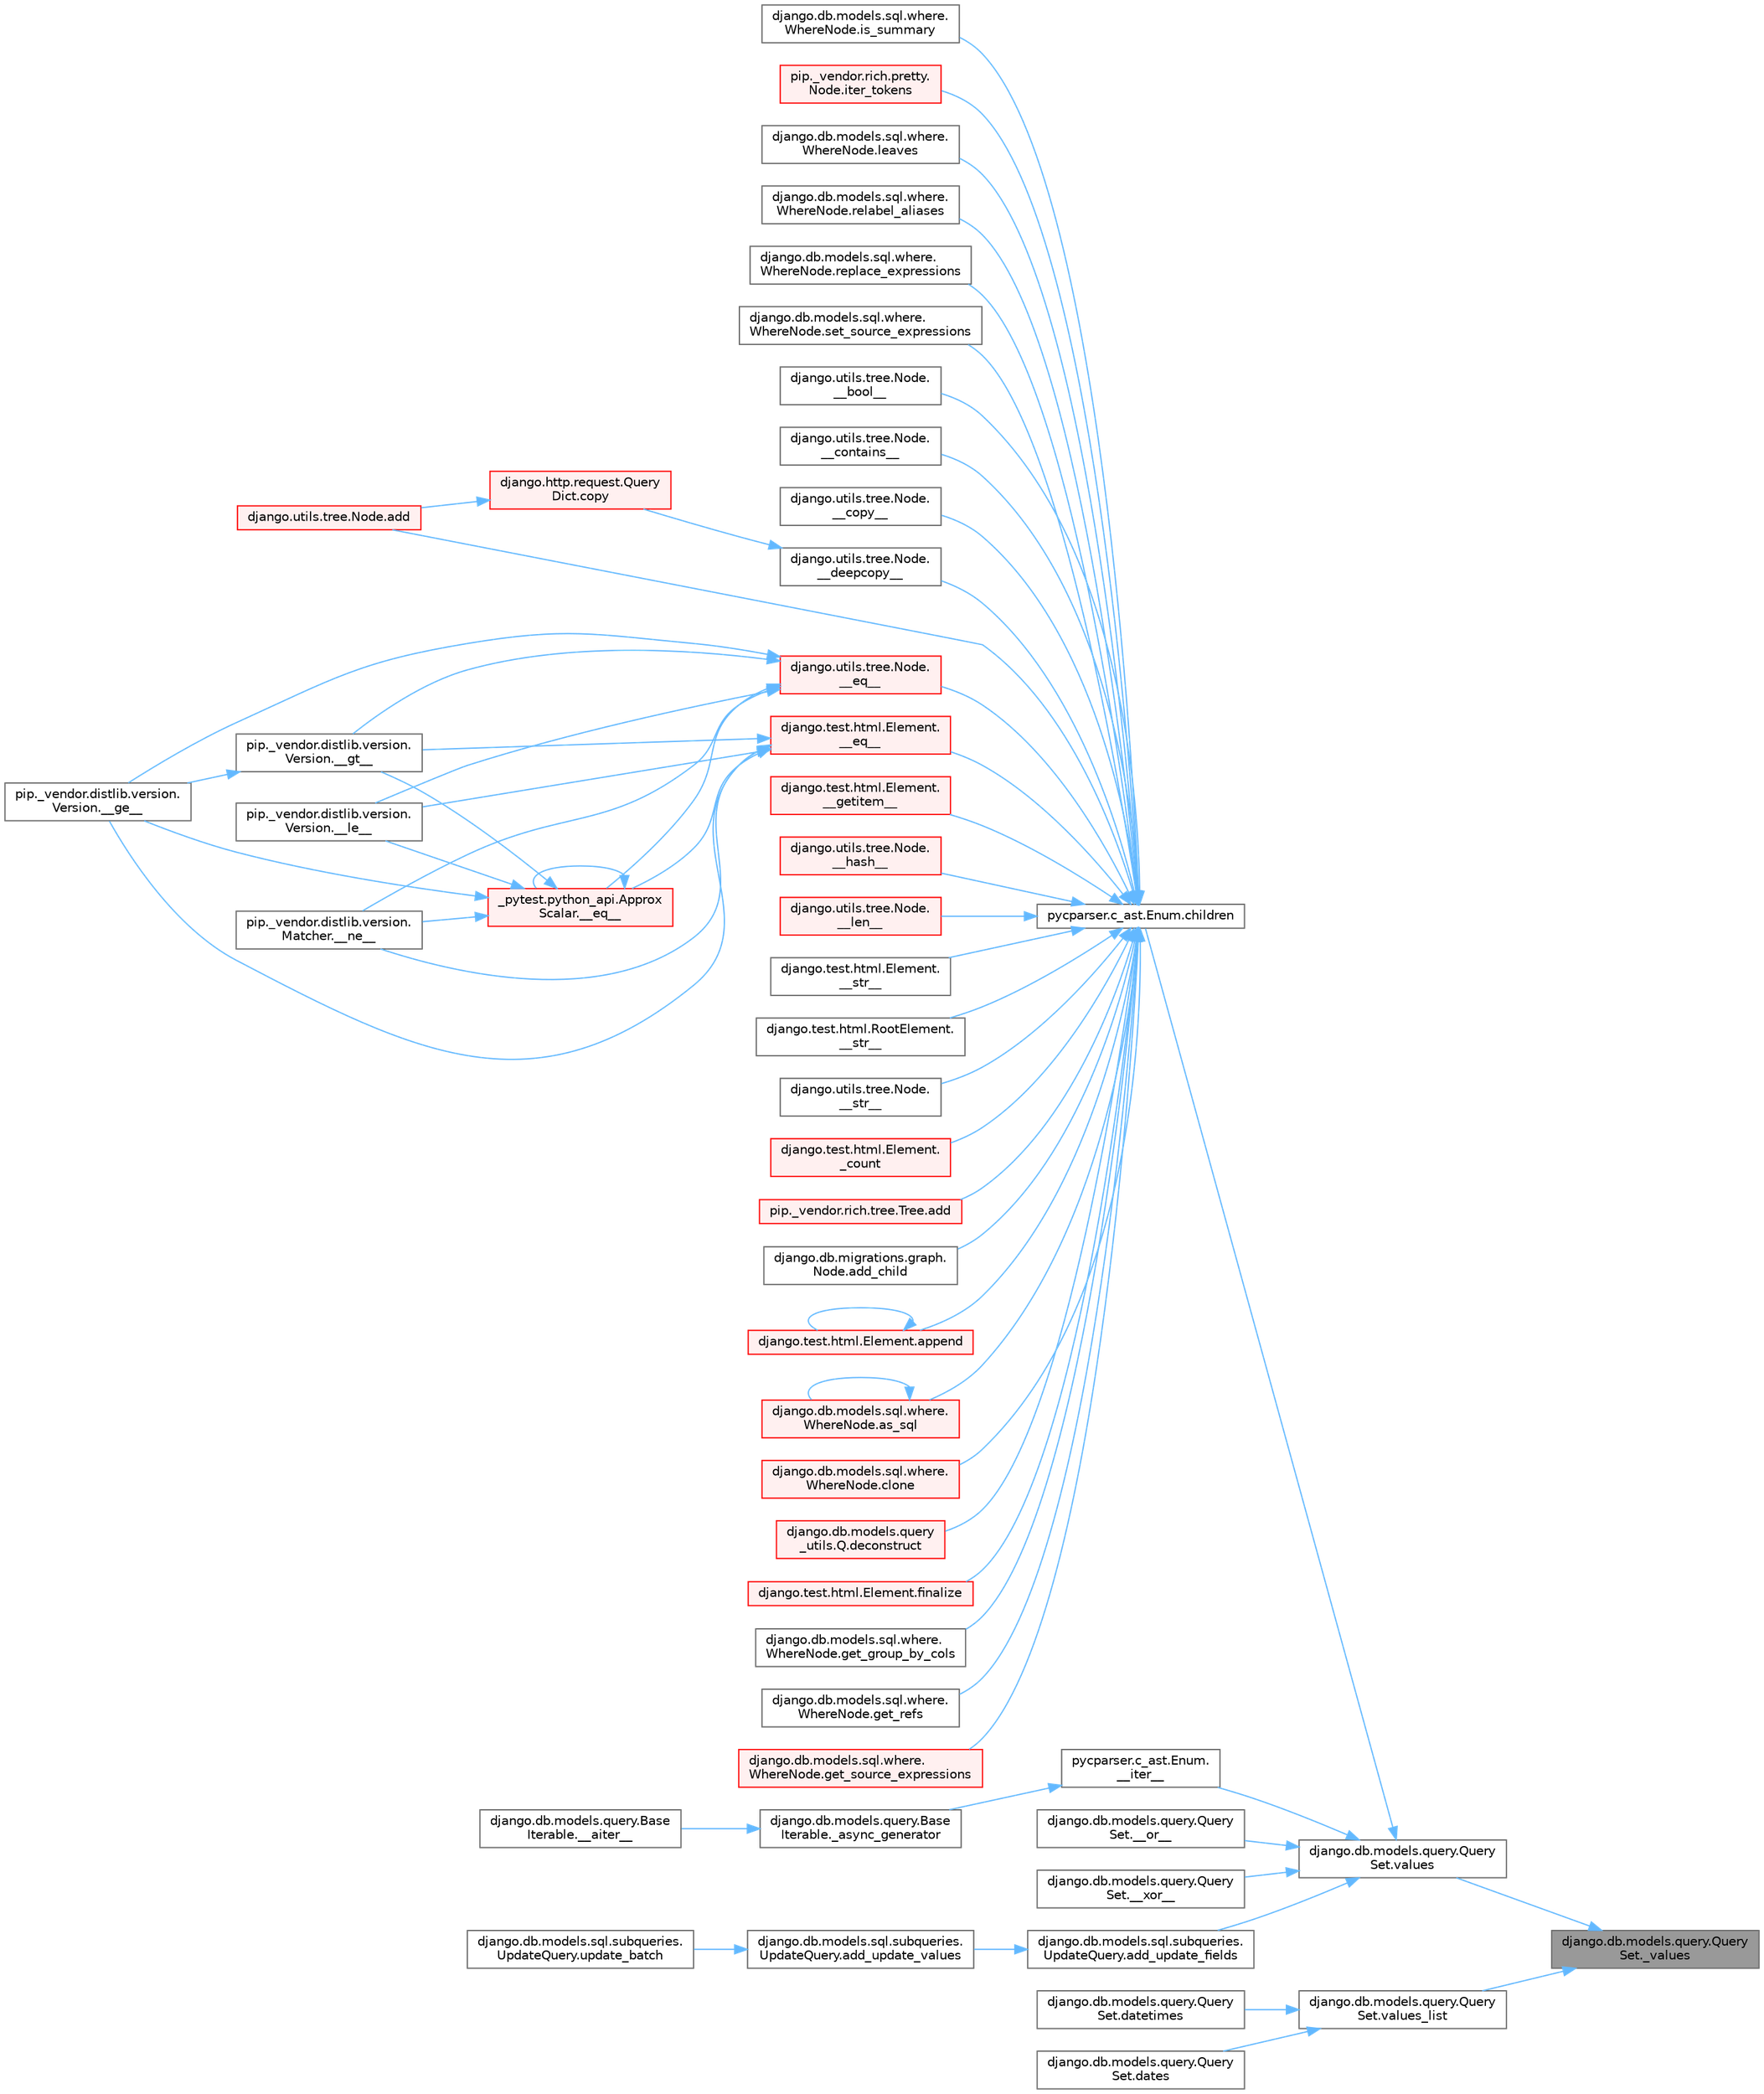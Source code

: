 digraph "django.db.models.query.QuerySet._values"
{
 // LATEX_PDF_SIZE
  bgcolor="transparent";
  edge [fontname=Helvetica,fontsize=10,labelfontname=Helvetica,labelfontsize=10];
  node [fontname=Helvetica,fontsize=10,shape=box,height=0.2,width=0.4];
  rankdir="RL";
  Node1 [id="Node000001",label="django.db.models.query.Query\lSet._values",height=0.2,width=0.4,color="gray40", fillcolor="grey60", style="filled", fontcolor="black",tooltip=" "];
  Node1 -> Node2 [id="edge1_Node000001_Node000002",dir="back",color="steelblue1",style="solid",tooltip=" "];
  Node2 [id="Node000002",label="django.db.models.query.Query\lSet.values",height=0.2,width=0.4,color="grey40", fillcolor="white", style="filled",URL="$classdjango_1_1db_1_1models_1_1query_1_1_query_set.html#ad2ff772fc7e4a33d591db1b420c13f7e",tooltip=" "];
  Node2 -> Node3 [id="edge2_Node000002_Node000003",dir="back",color="steelblue1",style="solid",tooltip=" "];
  Node3 [id="Node000003",label="pycparser.c_ast.Enum.\l__iter__",height=0.2,width=0.4,color="grey40", fillcolor="white", style="filled",URL="$classpycparser_1_1c__ast_1_1_enum.html#ac208d6d9ff80e95c0fba7582b9a8c73c",tooltip=" "];
  Node3 -> Node4 [id="edge3_Node000003_Node000004",dir="back",color="steelblue1",style="solid",tooltip=" "];
  Node4 [id="Node000004",label="django.db.models.query.Base\lIterable._async_generator",height=0.2,width=0.4,color="grey40", fillcolor="white", style="filled",URL="$classdjango_1_1db_1_1models_1_1query_1_1_base_iterable.html#a3ecc2267976bc6628d1fe84d78355144",tooltip=" "];
  Node4 -> Node5 [id="edge4_Node000004_Node000005",dir="back",color="steelblue1",style="solid",tooltip=" "];
  Node5 [id="Node000005",label="django.db.models.query.Base\lIterable.__aiter__",height=0.2,width=0.4,color="grey40", fillcolor="white", style="filled",URL="$classdjango_1_1db_1_1models_1_1query_1_1_base_iterable.html#a43cb23849277ca87b702f8431492e8d9",tooltip=" "];
  Node2 -> Node6 [id="edge5_Node000002_Node000006",dir="back",color="steelblue1",style="solid",tooltip=" "];
  Node6 [id="Node000006",label="django.db.models.query.Query\lSet.__or__",height=0.2,width=0.4,color="grey40", fillcolor="white", style="filled",URL="$classdjango_1_1db_1_1models_1_1query_1_1_query_set.html#a18f4b3ceae0b656cb63b0d6e1183b9f5",tooltip=" "];
  Node2 -> Node7 [id="edge6_Node000002_Node000007",dir="back",color="steelblue1",style="solid",tooltip=" "];
  Node7 [id="Node000007",label="django.db.models.query.Query\lSet.__xor__",height=0.2,width=0.4,color="grey40", fillcolor="white", style="filled",URL="$classdjango_1_1db_1_1models_1_1query_1_1_query_set.html#a47723ace6e8fca37b47a2e6583a9ad1d",tooltip=" "];
  Node2 -> Node8 [id="edge7_Node000002_Node000008",dir="back",color="steelblue1",style="solid",tooltip=" "];
  Node8 [id="Node000008",label="django.db.models.sql.subqueries.\lUpdateQuery.add_update_fields",height=0.2,width=0.4,color="grey40", fillcolor="white", style="filled",URL="$classdjango_1_1db_1_1models_1_1sql_1_1subqueries_1_1_update_query.html#a80740a116ccc43f8985298259c5259c1",tooltip=" "];
  Node8 -> Node9 [id="edge8_Node000008_Node000009",dir="back",color="steelblue1",style="solid",tooltip=" "];
  Node9 [id="Node000009",label="django.db.models.sql.subqueries.\lUpdateQuery.add_update_values",height=0.2,width=0.4,color="grey40", fillcolor="white", style="filled",URL="$classdjango_1_1db_1_1models_1_1sql_1_1subqueries_1_1_update_query.html#a0992616d5b72530a28e2653a479ea980",tooltip=" "];
  Node9 -> Node10 [id="edge9_Node000009_Node000010",dir="back",color="steelblue1",style="solid",tooltip=" "];
  Node10 [id="Node000010",label="django.db.models.sql.subqueries.\lUpdateQuery.update_batch",height=0.2,width=0.4,color="grey40", fillcolor="white", style="filled",URL="$classdjango_1_1db_1_1models_1_1sql_1_1subqueries_1_1_update_query.html#a6a4bc271988ec3153c86d7f112f6244c",tooltip=" "];
  Node2 -> Node11 [id="edge10_Node000002_Node000011",dir="back",color="steelblue1",style="solid",tooltip=" "];
  Node11 [id="Node000011",label="pycparser.c_ast.Enum.children",height=0.2,width=0.4,color="grey40", fillcolor="white", style="filled",URL="$classpycparser_1_1c__ast_1_1_enum.html#a7a63e81ed8ae813ea8db365d05a67649",tooltip=" "];
  Node11 -> Node12 [id="edge11_Node000011_Node000012",dir="back",color="steelblue1",style="solid",tooltip=" "];
  Node12 [id="Node000012",label="django.utils.tree.Node.\l__bool__",height=0.2,width=0.4,color="grey40", fillcolor="white", style="filled",URL="$classdjango_1_1utils_1_1tree_1_1_node.html#a70a56e9492f929d850eebc44de75e25c",tooltip=" "];
  Node11 -> Node13 [id="edge12_Node000011_Node000013",dir="back",color="steelblue1",style="solid",tooltip=" "];
  Node13 [id="Node000013",label="django.utils.tree.Node.\l__contains__",height=0.2,width=0.4,color="grey40", fillcolor="white", style="filled",URL="$classdjango_1_1utils_1_1tree_1_1_node.html#ab55c47b46f14e5fde108b1c3cf95d93a",tooltip=" "];
  Node11 -> Node14 [id="edge13_Node000011_Node000014",dir="back",color="steelblue1",style="solid",tooltip=" "];
  Node14 [id="Node000014",label="django.utils.tree.Node.\l__copy__",height=0.2,width=0.4,color="grey40", fillcolor="white", style="filled",URL="$classdjango_1_1utils_1_1tree_1_1_node.html#abae878f6b4500b8b241c23d8fac46e63",tooltip=" "];
  Node11 -> Node15 [id="edge14_Node000011_Node000015",dir="back",color="steelblue1",style="solid",tooltip=" "];
  Node15 [id="Node000015",label="django.utils.tree.Node.\l__deepcopy__",height=0.2,width=0.4,color="grey40", fillcolor="white", style="filled",URL="$classdjango_1_1utils_1_1tree_1_1_node.html#a38840c46ded3963808edbeec90765d6b",tooltip=" "];
  Node15 -> Node16 [id="edge15_Node000015_Node000016",dir="back",color="steelblue1",style="solid",tooltip=" "];
  Node16 [id="Node000016",label="django.http.request.Query\lDict.copy",height=0.2,width=0.4,color="red", fillcolor="#FFF0F0", style="filled",URL="$classdjango_1_1http_1_1request_1_1_query_dict.html#ada9e4956e62868c5587b9ffde7b358b5",tooltip=" "];
  Node16 -> Node175 [id="edge16_Node000016_Node000175",dir="back",color="steelblue1",style="solid",tooltip=" "];
  Node175 [id="Node000175",label="django.utils.tree.Node.add",height=0.2,width=0.4,color="red", fillcolor="#FFF0F0", style="filled",URL="$classdjango_1_1utils_1_1tree_1_1_node.html#a2c883d105b5c9cfd32bff72c7469f18c",tooltip=" "];
  Node11 -> Node969 [id="edge17_Node000011_Node000969",dir="back",color="steelblue1",style="solid",tooltip=" "];
  Node969 [id="Node000969",label="django.test.html.Element.\l__eq__",height=0.2,width=0.4,color="red", fillcolor="#FFF0F0", style="filled",URL="$classdjango_1_1test_1_1html_1_1_element.html#a287e83f2ae4a6f13b9e00d7b70ee5d47",tooltip=" "];
  Node969 -> Node89 [id="edge18_Node000969_Node000089",dir="back",color="steelblue1",style="solid",tooltip=" "];
  Node89 [id="Node000089",label="_pytest.python_api.Approx\lScalar.__eq__",height=0.2,width=0.4,color="red", fillcolor="#FFF0F0", style="filled",URL="$class__pytest_1_1python__api_1_1_approx_scalar.html#af4601ee4ca7409927f88c83ebfc3d923",tooltip=" "];
  Node89 -> Node89 [id="edge19_Node000089_Node000089",dir="back",color="steelblue1",style="solid",tooltip=" "];
  Node89 -> Node90 [id="edge20_Node000089_Node000090",dir="back",color="steelblue1",style="solid",tooltip=" "];
  Node90 [id="Node000090",label="pip._vendor.distlib.version.\lVersion.__ge__",height=0.2,width=0.4,color="grey40", fillcolor="white", style="filled",URL="$classpip_1_1__vendor_1_1distlib_1_1version_1_1_version.html#aa6b7b889cebc687ddb5ed9040d01b1ec",tooltip=" "];
  Node89 -> Node91 [id="edge21_Node000089_Node000091",dir="back",color="steelblue1",style="solid",tooltip=" "];
  Node91 [id="Node000091",label="pip._vendor.distlib.version.\lVersion.__gt__",height=0.2,width=0.4,color="grey40", fillcolor="white", style="filled",URL="$classpip_1_1__vendor_1_1distlib_1_1version_1_1_version.html#a51cf0c8da1bb6829173ff6861b10cb5f",tooltip=" "];
  Node91 -> Node90 [id="edge22_Node000091_Node000090",dir="back",color="steelblue1",style="solid",tooltip=" "];
  Node89 -> Node92 [id="edge23_Node000089_Node000092",dir="back",color="steelblue1",style="solid",tooltip=" "];
  Node92 [id="Node000092",label="pip._vendor.distlib.version.\lVersion.__le__",height=0.2,width=0.4,color="grey40", fillcolor="white", style="filled",URL="$classpip_1_1__vendor_1_1distlib_1_1version_1_1_version.html#ae5e2c5d9b76377e286fcf92a382cbb8b",tooltip=" "];
  Node89 -> Node93 [id="edge24_Node000089_Node000093",dir="back",color="steelblue1",style="solid",tooltip=" "];
  Node93 [id="Node000093",label="pip._vendor.distlib.version.\lMatcher.__ne__",height=0.2,width=0.4,color="grey40", fillcolor="white", style="filled",URL="$classpip_1_1__vendor_1_1distlib_1_1version_1_1_matcher.html#a24f8f8a4686bff3018fee5d22f4e02f1",tooltip=" "];
  Node969 -> Node90 [id="edge25_Node000969_Node000090",dir="back",color="steelblue1",style="solid",tooltip=" "];
  Node969 -> Node91 [id="edge26_Node000969_Node000091",dir="back",color="steelblue1",style="solid",tooltip=" "];
  Node969 -> Node92 [id="edge27_Node000969_Node000092",dir="back",color="steelblue1",style="solid",tooltip=" "];
  Node969 -> Node93 [id="edge28_Node000969_Node000093",dir="back",color="steelblue1",style="solid",tooltip=" "];
  Node11 -> Node1198 [id="edge29_Node000011_Node001198",dir="back",color="steelblue1",style="solid",tooltip=" "];
  Node1198 [id="Node001198",label="django.utils.tree.Node.\l__eq__",height=0.2,width=0.4,color="red", fillcolor="#FFF0F0", style="filled",URL="$classdjango_1_1utils_1_1tree_1_1_node.html#a0004316d098c61c046aef21dece2cce8",tooltip=" "];
  Node1198 -> Node89 [id="edge30_Node001198_Node000089",dir="back",color="steelblue1",style="solid",tooltip=" "];
  Node1198 -> Node90 [id="edge31_Node001198_Node000090",dir="back",color="steelblue1",style="solid",tooltip=" "];
  Node1198 -> Node91 [id="edge32_Node001198_Node000091",dir="back",color="steelblue1",style="solid",tooltip=" "];
  Node1198 -> Node92 [id="edge33_Node001198_Node000092",dir="back",color="steelblue1",style="solid",tooltip=" "];
  Node1198 -> Node93 [id="edge34_Node001198_Node000093",dir="back",color="steelblue1",style="solid",tooltip=" "];
  Node11 -> Node1199 [id="edge35_Node000011_Node001199",dir="back",color="steelblue1",style="solid",tooltip=" "];
  Node1199 [id="Node001199",label="django.test.html.Element.\l__getitem__",height=0.2,width=0.4,color="red", fillcolor="#FFF0F0", style="filled",URL="$classdjango_1_1test_1_1html_1_1_element.html#a50df5974a8fa0b0bdc93fdbeb2db7a49",tooltip=" "];
  Node11 -> Node1200 [id="edge36_Node000011_Node001200",dir="back",color="steelblue1",style="solid",tooltip=" "];
  Node1200 [id="Node001200",label="django.utils.tree.Node.\l__hash__",height=0.2,width=0.4,color="red", fillcolor="#FFF0F0", style="filled",URL="$classdjango_1_1utils_1_1tree_1_1_node.html#ad90478bdeb4e4284385a20cb629f5b9c",tooltip=" "];
  Node11 -> Node1201 [id="edge37_Node000011_Node001201",dir="back",color="steelblue1",style="solid",tooltip=" "];
  Node1201 [id="Node001201",label="django.utils.tree.Node.\l__len__",height=0.2,width=0.4,color="red", fillcolor="#FFF0F0", style="filled",URL="$classdjango_1_1utils_1_1tree_1_1_node.html#adfb069350f968cc822337df8dd3972cd",tooltip=" "];
  Node11 -> Node1025 [id="edge38_Node000011_Node001025",dir="back",color="steelblue1",style="solid",tooltip=" "];
  Node1025 [id="Node001025",label="django.test.html.Element.\l__str__",height=0.2,width=0.4,color="grey40", fillcolor="white", style="filled",URL="$classdjango_1_1test_1_1html_1_1_element.html#a64d65b77132b5ae721ff0862e0440d38",tooltip=" "];
  Node11 -> Node1202 [id="edge39_Node000011_Node001202",dir="back",color="steelblue1",style="solid",tooltip=" "];
  Node1202 [id="Node001202",label="django.test.html.RootElement.\l__str__",height=0.2,width=0.4,color="grey40", fillcolor="white", style="filled",URL="$classdjango_1_1test_1_1html_1_1_root_element.html#a0a23f27acaaafe4eec2628245fbfd399",tooltip=" "];
  Node11 -> Node1203 [id="edge40_Node000011_Node001203",dir="back",color="steelblue1",style="solid",tooltip=" "];
  Node1203 [id="Node001203",label="django.utils.tree.Node.\l__str__",height=0.2,width=0.4,color="grey40", fillcolor="white", style="filled",URL="$classdjango_1_1utils_1_1tree_1_1_node.html#af5edff9bf0b3238652c57425e2eda469",tooltip=" "];
  Node11 -> Node1204 [id="edge41_Node000011_Node001204",dir="back",color="steelblue1",style="solid",tooltip=" "];
  Node1204 [id="Node001204",label="django.test.html.Element.\l_count",height=0.2,width=0.4,color="red", fillcolor="#FFF0F0", style="filled",URL="$classdjango_1_1test_1_1html_1_1_element.html#a41931b250e40c64a492d92a08ecda738",tooltip=" "];
  Node11 -> Node175 [id="edge42_Node000011_Node000175",dir="back",color="steelblue1",style="solid",tooltip=" "];
  Node11 -> Node1220 [id="edge43_Node000011_Node001220",dir="back",color="steelblue1",style="solid",tooltip=" "];
  Node1220 [id="Node001220",label="pip._vendor.rich.tree.Tree.add",height=0.2,width=0.4,color="red", fillcolor="#FFF0F0", style="filled",URL="$classpip_1_1__vendor_1_1rich_1_1tree_1_1_tree.html#a0ce550864757b1ee2756237b6e754aae",tooltip=" "];
  Node11 -> Node1221 [id="edge44_Node000011_Node001221",dir="back",color="steelblue1",style="solid",tooltip=" "];
  Node1221 [id="Node001221",label="django.db.migrations.graph.\lNode.add_child",height=0.2,width=0.4,color="grey40", fillcolor="white", style="filled",URL="$classdjango_1_1db_1_1migrations_1_1graph_1_1_node.html#ab19fb2c4c58dbfa6d5223c59d5cad529",tooltip=" "];
  Node11 -> Node1222 [id="edge45_Node000011_Node001222",dir="back",color="steelblue1",style="solid",tooltip=" "];
  Node1222 [id="Node001222",label="django.test.html.Element.append",height=0.2,width=0.4,color="red", fillcolor="#FFF0F0", style="filled",URL="$classdjango_1_1test_1_1html_1_1_element.html#a777b8a687c36ca1eae49eabec1963e0c",tooltip=" "];
  Node1222 -> Node1222 [id="edge46_Node001222_Node001222",dir="back",color="steelblue1",style="solid",tooltip=" "];
  Node11 -> Node1223 [id="edge47_Node000011_Node001223",dir="back",color="steelblue1",style="solid",tooltip=" "];
  Node1223 [id="Node001223",label="django.db.models.sql.where.\lWhereNode.as_sql",height=0.2,width=0.4,color="red", fillcolor="#FFF0F0", style="filled",URL="$classdjango_1_1db_1_1models_1_1sql_1_1where_1_1_where_node.html#aea3cf4a913c71f0c181e6e81b819b590",tooltip=" "];
  Node1223 -> Node1223 [id="edge48_Node001223_Node001223",dir="back",color="steelblue1",style="solid",tooltip=" "];
  Node11 -> Node308 [id="edge49_Node000011_Node000308",dir="back",color="steelblue1",style="solid",tooltip=" "];
  Node308 [id="Node000308",label="django.db.models.sql.where.\lWhereNode.clone",height=0.2,width=0.4,color="red", fillcolor="#FFF0F0", style="filled",URL="$classdjango_1_1db_1_1models_1_1sql_1_1where_1_1_where_node.html#a0faff63950b774ce4ad391ea1f6b6d2c",tooltip=" "];
  Node11 -> Node1224 [id="edge50_Node000011_Node001224",dir="back",color="steelblue1",style="solid",tooltip=" "];
  Node1224 [id="Node001224",label="django.db.models.query\l_utils.Q.deconstruct",height=0.2,width=0.4,color="red", fillcolor="#FFF0F0", style="filled",URL="$classdjango_1_1db_1_1models_1_1query__utils_1_1_q.html#ac606e6b94b4af8af0edbd144709ff4d9",tooltip=" "];
  Node11 -> Node1225 [id="edge51_Node000011_Node001225",dir="back",color="steelblue1",style="solid",tooltip=" "];
  Node1225 [id="Node001225",label="django.test.html.Element.finalize",height=0.2,width=0.4,color="red", fillcolor="#FFF0F0", style="filled",URL="$classdjango_1_1test_1_1html_1_1_element.html#a43e85666da059388c8c88f8c4728d412",tooltip=" "];
  Node11 -> Node1228 [id="edge52_Node000011_Node001228",dir="back",color="steelblue1",style="solid",tooltip=" "];
  Node1228 [id="Node001228",label="django.db.models.sql.where.\lWhereNode.get_group_by_cols",height=0.2,width=0.4,color="grey40", fillcolor="white", style="filled",URL="$classdjango_1_1db_1_1models_1_1sql_1_1where_1_1_where_node.html#a8a251bb874845d5d826007c1bd01becd",tooltip=" "];
  Node11 -> Node1229 [id="edge53_Node000011_Node001229",dir="back",color="steelblue1",style="solid",tooltip=" "];
  Node1229 [id="Node001229",label="django.db.models.sql.where.\lWhereNode.get_refs",height=0.2,width=0.4,color="grey40", fillcolor="white", style="filled",URL="$classdjango_1_1db_1_1models_1_1sql_1_1where_1_1_where_node.html#a0fca493aedbb4f97cc371002f61705f8",tooltip=" "];
  Node11 -> Node1230 [id="edge54_Node000011_Node001230",dir="back",color="steelblue1",style="solid",tooltip=" "];
  Node1230 [id="Node001230",label="django.db.models.sql.where.\lWhereNode.get_source_expressions",height=0.2,width=0.4,color="red", fillcolor="#FFF0F0", style="filled",URL="$classdjango_1_1db_1_1models_1_1sql_1_1where_1_1_where_node.html#ae3155308ff1faf4914e3e7f0134f49d7",tooltip=" "];
  Node11 -> Node1566 [id="edge55_Node000011_Node001566",dir="back",color="steelblue1",style="solid",tooltip=" "];
  Node1566 [id="Node001566",label="django.db.models.sql.where.\lWhereNode.is_summary",height=0.2,width=0.4,color="grey40", fillcolor="white", style="filled",URL="$classdjango_1_1db_1_1models_1_1sql_1_1where_1_1_where_node.html#a5ccaa2ffb892fb471dcc890c220f2870",tooltip=" "];
  Node11 -> Node1567 [id="edge56_Node000011_Node001567",dir="back",color="steelblue1",style="solid",tooltip=" "];
  Node1567 [id="Node001567",label="pip._vendor.rich.pretty.\lNode.iter_tokens",height=0.2,width=0.4,color="red", fillcolor="#FFF0F0", style="filled",URL="$classpip_1_1__vendor_1_1rich_1_1pretty_1_1_node.html#a0aa14e355c4ac08308ae1a96f9d3ebc2",tooltip=" "];
  Node11 -> Node1570 [id="edge57_Node000011_Node001570",dir="back",color="steelblue1",style="solid",tooltip=" "];
  Node1570 [id="Node001570",label="django.db.models.sql.where.\lWhereNode.leaves",height=0.2,width=0.4,color="grey40", fillcolor="white", style="filled",URL="$classdjango_1_1db_1_1models_1_1sql_1_1where_1_1_where_node.html#a517032e8f6a9c2ab5667dfa7af5e7c78",tooltip=" "];
  Node11 -> Node1571 [id="edge58_Node000011_Node001571",dir="back",color="steelblue1",style="solid",tooltip=" "];
  Node1571 [id="Node001571",label="django.db.models.sql.where.\lWhereNode.relabel_aliases",height=0.2,width=0.4,color="grey40", fillcolor="white", style="filled",URL="$classdjango_1_1db_1_1models_1_1sql_1_1where_1_1_where_node.html#aa711da79e8d50721aac88462d8fd7aa3",tooltip=" "];
  Node11 -> Node347 [id="edge59_Node000011_Node000347",dir="back",color="steelblue1",style="solid",tooltip=" "];
  Node347 [id="Node000347",label="django.db.models.sql.where.\lWhereNode.replace_expressions",height=0.2,width=0.4,color="grey40", fillcolor="white", style="filled",URL="$classdjango_1_1db_1_1models_1_1sql_1_1where_1_1_where_node.html#a1cc3580a7f4a51605b52ae4a9653b3ac",tooltip=" "];
  Node11 -> Node1572 [id="edge60_Node000011_Node001572",dir="back",color="steelblue1",style="solid",tooltip=" "];
  Node1572 [id="Node001572",label="django.db.models.sql.where.\lWhereNode.set_source_expressions",height=0.2,width=0.4,color="grey40", fillcolor="white", style="filled",URL="$classdjango_1_1db_1_1models_1_1sql_1_1where_1_1_where_node.html#a23354972ea3d95bd6c33df045d213ed6",tooltip=" "];
  Node1 -> Node3180 [id="edge61_Node000001_Node003180",dir="back",color="steelblue1",style="solid",tooltip=" "];
  Node3180 [id="Node003180",label="django.db.models.query.Query\lSet.values_list",height=0.2,width=0.4,color="grey40", fillcolor="white", style="filled",URL="$classdjango_1_1db_1_1models_1_1query_1_1_query_set.html#aa52f7051aee07be9559847068195d536",tooltip=" "];
  Node3180 -> Node3181 [id="edge62_Node003180_Node003181",dir="back",color="steelblue1",style="solid",tooltip=" "];
  Node3181 [id="Node003181",label="django.db.models.query.Query\lSet.dates",height=0.2,width=0.4,color="grey40", fillcolor="white", style="filled",URL="$classdjango_1_1db_1_1models_1_1query_1_1_query_set.html#ab322cd40c8a89ed00fcb3fd1fc56a31d",tooltip=" "];
  Node3180 -> Node3182 [id="edge63_Node003180_Node003182",dir="back",color="steelblue1",style="solid",tooltip=" "];
  Node3182 [id="Node003182",label="django.db.models.query.Query\lSet.datetimes",height=0.2,width=0.4,color="grey40", fillcolor="white", style="filled",URL="$classdjango_1_1db_1_1models_1_1query_1_1_query_set.html#a03e6950ef36c65ea24e77b13fae1f01c",tooltip=" "];
}
